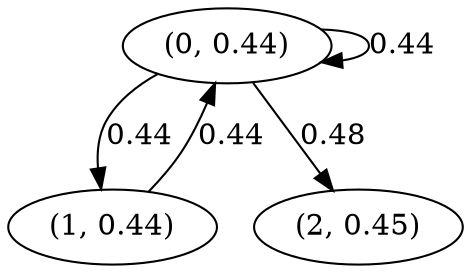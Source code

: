 digraph {
    0 [ label = "(0, 0.44)" ]
    1 [ label = "(1, 0.44)" ]
    2 [ label = "(2, 0.45)" ]
    0 -> 0 [ label = "0.44" ]
    1 -> 0 [ label = "0.44" ]
    0 -> 1 [ label = "0.44" ]
    0 -> 2 [ label = "0.48" ]
}

